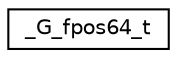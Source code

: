 digraph "Graphical Class Hierarchy"
{
  edge [fontname="Helvetica",fontsize="10",labelfontname="Helvetica",labelfontsize="10"];
  node [fontname="Helvetica",fontsize="10",shape=record];
  rankdir="LR";
  Node0 [label="_G_fpos64_t",height=0.2,width=0.4,color="black", fillcolor="white", style="filled",URL="$union___g__fpos64__t.html"];
}
